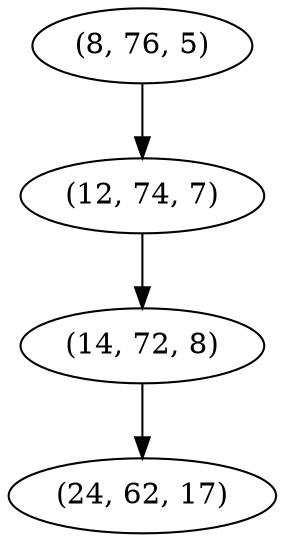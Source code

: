 digraph tree {
    "(8, 76, 5)";
    "(12, 74, 7)";
    "(14, 72, 8)";
    "(24, 62, 17)";
    "(8, 76, 5)" -> "(12, 74, 7)";
    "(12, 74, 7)" -> "(14, 72, 8)";
    "(14, 72, 8)" -> "(24, 62, 17)";
}
